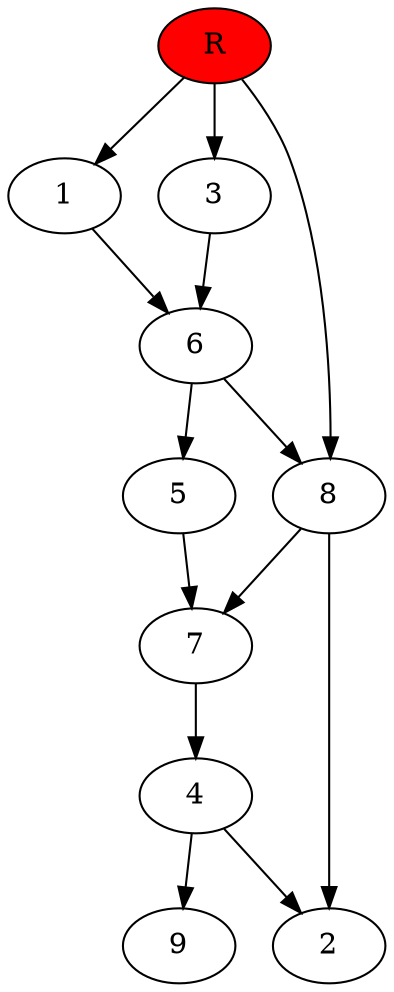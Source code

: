 digraph prb71669 {
	1
	2
	3
	4
	5
	6
	7
	8
	R [fillcolor="#ff0000" style=filled]
	1 -> 6
	3 -> 6
	4 -> 2
	4 -> 9
	5 -> 7
	6 -> 5
	6 -> 8
	7 -> 4
	8 -> 2
	8 -> 7
	R -> 1
	R -> 3
	R -> 8
}
